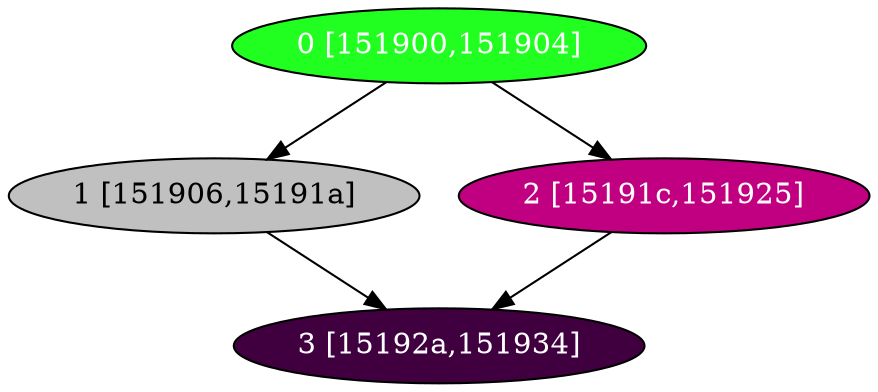 diGraph libnss3{
	libnss3_0  [style=filled fillcolor="#20FF20" fontcolor="#ffffff" shape=oval label="0 [151900,151904]"]
	libnss3_1  [style=filled fillcolor="#C0C0C0" fontcolor="#000000" shape=oval label="1 [151906,15191a]"]
	libnss3_2  [style=filled fillcolor="#C00080" fontcolor="#ffffff" shape=oval label="2 [15191c,151925]"]
	libnss3_3  [style=filled fillcolor="#400040" fontcolor="#ffffff" shape=oval label="3 [15192a,151934]"]

	libnss3_0 -> libnss3_1
	libnss3_0 -> libnss3_2
	libnss3_1 -> libnss3_3
	libnss3_2 -> libnss3_3
}